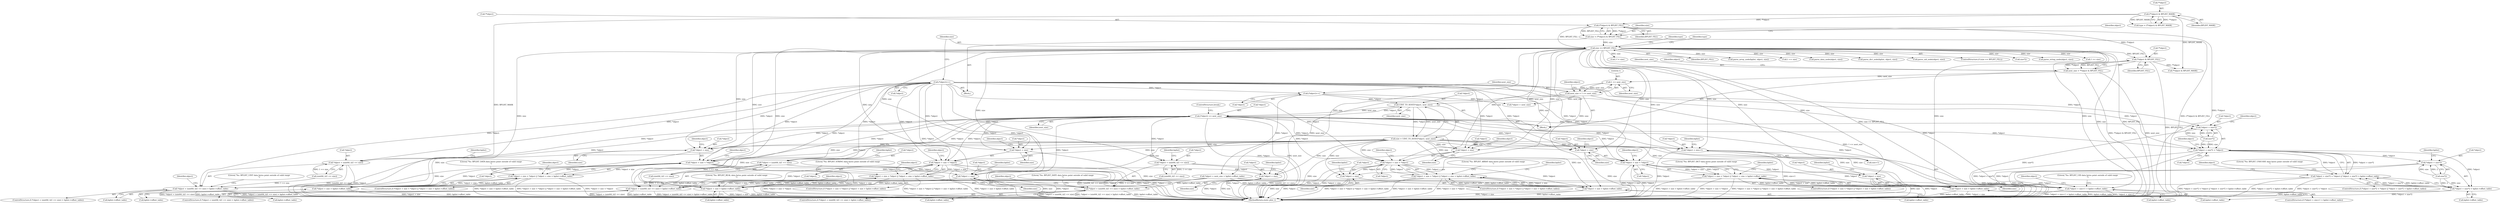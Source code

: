 digraph "0_libplist_32ee5213fe64f1e10ec76c1ee861ee6f233120dd@pointer" {
"1000208" [label="(Call,(*object) += next_size)"];
"1000204" [label="(Call,UINT_TO_HOST(*object, next_size))"];
"1000178" [label="(Call,(*object)++)"];
"1000131" [label="(Call,(*object)++)"];
"1000181" [label="(Call,next_size = 1 << next_size)"];
"1000183" [label="(Call,1 << next_size)"];
"1000150" [label="(Call,next_size = **object & BPLIST_FILL)"];
"1000152" [label="(Call,**object & BPLIST_FILL)"];
"1000126" [label="(Call,(**object) & BPLIST_FILL)"];
"1000119" [label="(Call,(**object) & BPLIST_MASK)"];
"1000135" [label="(Call,size == BPLIST_FILL)"];
"1000124" [label="(Call,size = (**object) & BPLIST_FILL)"];
"1000278" [label="(Call,*object + (uint64_t)(1 << size) > bplist->offset_table)"];
"1000279" [label="(Call,*object + (uint64_t)(1 << size))"];
"1000302" [label="(Call,*object + (uint64_t)(1 << size) > bplist->offset_table)"];
"1000303" [label="(Call,*object + (uint64_t)(1 << size))"];
"1000336" [label="(Call,*object + (uint64_t)(1 << size) > bplist->offset_table)"];
"1000337" [label="(Call,*object + (uint64_t)(1 << size))"];
"1000361" [label="(Call,*object + size < *object)"];
"1000360" [label="(Call,*object + size < *object || *object + size > bplist->offset_table)"];
"1000368" [label="(Call,*object + size > bplist->offset_table)"];
"1000369" [label="(Call,*object + size)"];
"1000362" [label="(Call,*object + size)"];
"1000389" [label="(Call,*object + size < *object)"];
"1000388" [label="(Call,*object + size < *object || *object + size > bplist->offset_table)"];
"1000396" [label="(Call,*object + size > bplist->offset_table)"];
"1000397" [label="(Call,*object + size)"];
"1000390" [label="(Call,*object + size)"];
"1000429" [label="(Call,*object + size*2 < *object)"];
"1000428" [label="(Call,*object + size*2 < *object || *object + size*2 > bplist->offset_table)"];
"1000438" [label="(Call,*object + size*2 > bplist->offset_table)"];
"1000439" [label="(Call,*object + size*2)"];
"1000430" [label="(Call,*object + size*2)"];
"1000462" [label="(Call,*object + size < *object)"];
"1000461" [label="(Call,*object + size < *object || *object + size > bplist->offset_table)"];
"1000469" [label="(Call,*object + size > bplist->offset_table)"];
"1000470" [label="(Call,*object + size)"];
"1000463" [label="(Call,*object + size)"];
"1000490" [label="(Call,*object + size+1 > bplist->offset_table)"];
"1000491" [label="(Call,*object + size+1)"];
"1000513" [label="(Call,*object + size < *object)"];
"1000512" [label="(Call,*object + size < *object || *object + size > bplist->offset_table)"];
"1000520" [label="(Call,*object + size > bplist->offset_table)"];
"1000521" [label="(Call,*object + size)"];
"1000514" [label="(Call,*object + size)"];
"1000292" [label="(Literal,\"%s: BPLIST_UINT data bytes point outside of valid range\n\")"];
"1000182" [label="(Identifier,next_size)"];
"1000326" [label="(Call,3 != size)"];
"1000467" [label="(Call,*object)"];
"1000445" [label="(Call,bplist->offset_table)"];
"1000464" [label="(Call,*object)"];
"1000462" [label="(Call,*object + size < *object)"];
"1000311" [label="(Call,bplist->offset_table)"];
"1000362" [label="(Call,*object + size)"];
"1000151" [label="(Identifier,next_size)"];
"1000522" [label="(Call,*object)"];
"1000212" [label="(ControlStructure,break;)"];
"1000137" [label="(Identifier,BPLIST_FILL)"];
"1000530" [label="(Literal,\"%s: BPLIST_DICT data bytes point outside of valid range\n\")"];
"1000373" [label="(Call,bplist->offset_table)"];
"1000301" [label="(ControlStructure,if (*object + (uint64_t)(1 << size) > bplist->offset_table))"];
"1000498" [label="(Identifier,bplist)"];
"1000117" [label="(Call,type = (**object) & BPLIST_MASK)"];
"1000277" [label="(ControlStructure,if (*object + (uint64_t)(1 << size) > bplist->offset_table))"];
"1000156" [label="(Identifier,BPLIST_FILL)"];
"1000468" [label="(Identifier,object)"];
"1000479" [label="(Literal,\"%s: BPLIST_ARRAY data bytes point outside of valid range\n\")"];
"1000494" [label="(Call,size+1)"];
"1000390" [label="(Call,*object + size)"];
"1000548" [label="(MethodReturn,static plist_t)"];
"1000346" [label="(Identifier,bplist)"];
"1000460" [label="(ControlStructure,if (*object + size < *object || *object + size > bplist->offset_table))"];
"1000211" [label="(Identifier,next_size)"];
"1000124" [label="(Call,size = (**object) & BPLIST_FILL)"];
"1000441" [label="(Identifier,object)"];
"1000178" [label="(Call,(*object)++)"];
"1000402" [label="(Identifier,bplist)"];
"1000511" [label="(ControlStructure,if (*object + size < *object || *object + size > bplist->offset_table))"];
"1000461" [label="(Call,*object + size < *object || *object + size > bplist->offset_table)"];
"1000162" [label="(Identifier,object)"];
"1000304" [label="(Call,*object)"];
"1000470" [label="(Call,*object + size)"];
"1000514" [label="(Call,*object + size)"];
"1000179" [label="(Call,*object)"];
"1000306" [label="(Call,(uint64_t)(1 << size))"];
"1000463" [label="(Call,*object + size)"];
"1000132" [label="(Call,*object)"];
"1000209" [label="(Call,*object)"];
"1000356" [label="(Identifier,object)"];
"1000431" [label="(Call,*object)"];
"1000484" [label="(Call,parse_array_node(bplist, object, size))"];
"1000395" [label="(Identifier,object)"];
"1000123" [label="(Identifier,BPLIST_MASK)"];
"1000456" [label="(Identifier,object)"];
"1000512" [label="(Call,*object + size < *object || *object + size > bplist->offset_table)"];
"1000126" [label="(Call,(**object) & BPLIST_FILL)"];
"1000287" [label="(Call,bplist->offset_table)"];
"1000401" [label="(Call,bplist->offset_table)"];
"1000473" [label="(Identifier,size)"];
"1000335" [label="(ControlStructure,if (*object + (uint64_t)(1 << size) > bplist->offset_table))"];
"1000367" [label="(Identifier,object)"];
"1000446" [label="(Identifier,bplist)"];
"1000371" [label="(Identifier,object)"];
"1000513" [label="(Call,*object + size < *object)"];
"1000398" [label="(Call,*object)"];
"1000205" [label="(Call,*object)"];
"1000520" [label="(Call,*object + size > bplist->offset_table)"];
"1000120" [label="(Call,**object)"];
"1000340" [label="(Call,(uint64_t)(1 << size))"];
"1000406" [label="(Literal,\"%s: BPLIST_STRING data bytes point outside of valid range\n\")"];
"1000119" [label="(Call,(**object) & BPLIST_MASK)"];
"1000136" [label="(Identifier,size)"];
"1000216" [label="(Identifier,type)"];
"1000308" [label="(Call,1 << size)"];
"1000492" [label="(Call,*object)"];
"1000489" [label="(ControlStructure,if (*object + size+1 > bplist->offset_table))"];
"1000433" [label="(Call,size*2)"];
"1000428" [label="(Call,*object + size*2 < *object || *object + size*2 > bplist->offset_table)"];
"1000400" [label="(Identifier,size)"];
"1000383" [label="(Call,parse_data_node(object, size))"];
"1000365" [label="(Identifier,size)"];
"1000438" [label="(Call,*object + size*2 > bplist->offset_table)"];
"1000288" [label="(Identifier,bplist)"];
"1000361" [label="(Call,*object + size < *object)"];
"1000378" [label="(Literal,\"%s: BPLIST_DATA data bytes point outside of valid range\n\")"];
"1000521" [label="(Call,*object + size)"];
"1000523" [label="(Identifier,object)"];
"1000436" [label="(Call,*object)"];
"1000279" [label="(Call,*object + (uint64_t)(1 << size))"];
"1000387" [label="(ControlStructure,if (*object + size < *object || *object + size > bplist->offset_table))"];
"1000497" [label="(Call,bplist->offset_table)"];
"1000370" [label="(Call,*object)"];
"1000437" [label="(Identifier,object)"];
"1000490" [label="(Call,*object + size+1 > bplist->offset_table)"];
"1000427" [label="(ControlStructure,if (*object + size*2 < *object || *object + size*2 > bplist->offset_table))"];
"1000491" [label="(Call,*object + size+1)"];
"1000345" [label="(Call,bplist->offset_table)"];
"1000475" [label="(Identifier,bplist)"];
"1000366" [label="(Call,*object)"];
"1000130" [label="(Identifier,BPLIST_FILL)"];
"1000360" [label="(Call,*object + size < *object || *object + size > bplist->offset_table)"];
"1000372" [label="(Identifier,size)"];
"1000517" [label="(Identifier,size)"];
"1000303" [label="(Call,*object + (uint64_t)(1 << size))"];
"1000204" [label="(Call,UINT_TO_HOST(*object, next_size))"];
"1000485" [label="(Identifier,bplist)"];
"1000535" [label="(Call,parse_dict_node(bplist, object, size))"];
"1000190" [label="(Identifier,object)"];
"1000359" [label="(ControlStructure,if (*object + size < *object || *object + size > bplist->offset_table))"];
"1000474" [label="(Call,bplist->offset_table)"];
"1000337" [label="(Call,*object + (uint64_t)(1 << size))"];
"1000536" [label="(Identifier,bplist)"];
"1000148" [label="(Block,)"];
"1000393" [label="(Identifier,size)"];
"1000183" [label="(Call,1 << next_size)"];
"1000153" [label="(Call,**object)"];
"1000133" [label="(Identifier,object)"];
"1000131" [label="(Call,(*object)++)"];
"1000127" [label="(Call,**object)"];
"1000103" [label="(Block,)"];
"1000282" [label="(Call,(uint64_t)(1 << size))"];
"1000338" [label="(Call,*object)"];
"1000507" [label="(Call,parse_uid_node(object, size))"];
"1000525" [label="(Call,bplist->offset_table)"];
"1000368" [label="(Call,*object + size > bplist->offset_table)"];
"1000134" [label="(ControlStructure,if (size == BPLIST_FILL))"];
"1000280" [label="(Call,*object)"];
"1000152" [label="(Call,**object & BPLIST_FILL)"];
"1000524" [label="(Identifier,size)"];
"1000417" [label="(Call,size*2)"];
"1000150" [label="(Call,next_size = **object & BPLIST_FILL)"];
"1000336" [label="(Call,*object + (uint64_t)(1 << size) > bplist->offset_table)"];
"1000394" [label="(Call,*object)"];
"1000208" [label="(Call,(*object) += next_size)"];
"1000389" [label="(Call,*object + size < *object)"];
"1000384" [label="(Identifier,object)"];
"1000515" [label="(Call,*object)"];
"1000519" [label="(Identifier,object)"];
"1000369" [label="(Call,*object + size)"];
"1000278" [label="(Call,*object + (uint64_t)(1 << size) > bplist->offset_table)"];
"1000439" [label="(Call,*object + size*2)"];
"1000388" [label="(Call,*object + size < *object || *object + size > bplist->offset_table)"];
"1000188" [label="(Call,*object + next_size)"];
"1000374" [label="(Identifier,bplist)"];
"1000316" [label="(Literal,\"%s: BPLIST_REAL data bytes point outside of valid range\n\")"];
"1000526" [label="(Identifier,bplist)"];
"1000411" [label="(Call,parse_string_node(object, size))"];
"1000284" [label="(Call,1 << size)"];
"1000518" [label="(Call,*object)"];
"1000502" [label="(Literal,\"%s: BPLIST_UID data bytes point outside of valid range\n\")"];
"1000140" [label="(Identifier,type)"];
"1000466" [label="(Identifier,size)"];
"1000471" [label="(Call,*object)"];
"1000184" [label="(Literal,1)"];
"1000135" [label="(Call,size == BPLIST_FILL)"];
"1000298" [label="(Identifier,object)"];
"1000312" [label="(Identifier,bplist)"];
"1000391" [label="(Call,*object)"];
"1000396" [label="(Call,*object + size > bplist->offset_table)"];
"1000207" [label="(Identifier,next_size)"];
"1000472" [label="(Identifier,object)"];
"1000159" [label="(Call,**object & BPLIST_MASK)"];
"1000187" [label="(Call,*object + next_size > bplist->offset_table)"];
"1000125" [label="(Identifier,size)"];
"1000508" [label="(Identifier,object)"];
"1000429" [label="(Call,*object + size*2 < *object)"];
"1000322" [label="(Identifier,object)"];
"1000397" [label="(Call,*object + size)"];
"1000202" [label="(Call,size = UINT_TO_HOST(*object, next_size))"];
"1000350" [label="(Literal,\"%s: BPLIST_DATE data bytes point outside of valid range\n\")"];
"1000399" [label="(Identifier,object)"];
"1000450" [label="(Literal,\"%s: BPLIST_UNICODE data bytes point outside of valid range\n\")"];
"1000430" [label="(Call,*object + size*2)"];
"1000412" [label="(Identifier,object)"];
"1000469" [label="(Call,*object + size > bplist->offset_table)"];
"1000440" [label="(Call,*object)"];
"1000442" [label="(Call,size*2)"];
"1000185" [label="(Identifier,next_size)"];
"1000363" [label="(Call,*object)"];
"1000302" [label="(Call,*object + (uint64_t)(1 << size) > bplist->offset_table)"];
"1000181" [label="(Call,next_size = 1 << next_size)"];
"1000208" -> "1000148"  [label="AST: "];
"1000208" -> "1000211"  [label="CFG: "];
"1000209" -> "1000208"  [label="AST: "];
"1000211" -> "1000208"  [label="AST: "];
"1000212" -> "1000208"  [label="CFG: "];
"1000208" -> "1000548"  [label="DDG: *object"];
"1000208" -> "1000548"  [label="DDG: next_size"];
"1000204" -> "1000208"  [label="DDG: next_size"];
"1000204" -> "1000208"  [label="DDG: *object"];
"1000208" -> "1000278"  [label="DDG: *object"];
"1000208" -> "1000279"  [label="DDG: *object"];
"1000208" -> "1000302"  [label="DDG: *object"];
"1000208" -> "1000303"  [label="DDG: *object"];
"1000208" -> "1000336"  [label="DDG: *object"];
"1000208" -> "1000337"  [label="DDG: *object"];
"1000208" -> "1000361"  [label="DDG: *object"];
"1000208" -> "1000362"  [label="DDG: *object"];
"1000208" -> "1000389"  [label="DDG: *object"];
"1000208" -> "1000390"  [label="DDG: *object"];
"1000208" -> "1000429"  [label="DDG: *object"];
"1000208" -> "1000430"  [label="DDG: *object"];
"1000208" -> "1000462"  [label="DDG: *object"];
"1000208" -> "1000463"  [label="DDG: *object"];
"1000208" -> "1000490"  [label="DDG: *object"];
"1000208" -> "1000491"  [label="DDG: *object"];
"1000208" -> "1000513"  [label="DDG: *object"];
"1000208" -> "1000514"  [label="DDG: *object"];
"1000204" -> "1000202"  [label="AST: "];
"1000204" -> "1000207"  [label="CFG: "];
"1000205" -> "1000204"  [label="AST: "];
"1000207" -> "1000204"  [label="AST: "];
"1000202" -> "1000204"  [label="CFG: "];
"1000204" -> "1000202"  [label="DDG: *object"];
"1000204" -> "1000202"  [label="DDG: next_size"];
"1000178" -> "1000204"  [label="DDG: *object"];
"1000181" -> "1000204"  [label="DDG: next_size"];
"1000178" -> "1000148"  [label="AST: "];
"1000178" -> "1000179"  [label="CFG: "];
"1000179" -> "1000178"  [label="AST: "];
"1000182" -> "1000178"  [label="CFG: "];
"1000131" -> "1000178"  [label="DDG: *object"];
"1000178" -> "1000187"  [label="DDG: *object"];
"1000178" -> "1000188"  [label="DDG: *object"];
"1000131" -> "1000103"  [label="AST: "];
"1000131" -> "1000132"  [label="CFG: "];
"1000132" -> "1000131"  [label="AST: "];
"1000136" -> "1000131"  [label="CFG: "];
"1000131" -> "1000548"  [label="DDG: *object"];
"1000131" -> "1000278"  [label="DDG: *object"];
"1000131" -> "1000279"  [label="DDG: *object"];
"1000131" -> "1000302"  [label="DDG: *object"];
"1000131" -> "1000303"  [label="DDG: *object"];
"1000131" -> "1000336"  [label="DDG: *object"];
"1000131" -> "1000337"  [label="DDG: *object"];
"1000131" -> "1000361"  [label="DDG: *object"];
"1000131" -> "1000362"  [label="DDG: *object"];
"1000131" -> "1000389"  [label="DDG: *object"];
"1000131" -> "1000390"  [label="DDG: *object"];
"1000131" -> "1000429"  [label="DDG: *object"];
"1000131" -> "1000430"  [label="DDG: *object"];
"1000131" -> "1000462"  [label="DDG: *object"];
"1000131" -> "1000463"  [label="DDG: *object"];
"1000131" -> "1000490"  [label="DDG: *object"];
"1000131" -> "1000491"  [label="DDG: *object"];
"1000131" -> "1000513"  [label="DDG: *object"];
"1000131" -> "1000514"  [label="DDG: *object"];
"1000181" -> "1000148"  [label="AST: "];
"1000181" -> "1000183"  [label="CFG: "];
"1000182" -> "1000181"  [label="AST: "];
"1000183" -> "1000181"  [label="AST: "];
"1000190" -> "1000181"  [label="CFG: "];
"1000181" -> "1000548"  [label="DDG: 1 << next_size"];
"1000183" -> "1000181"  [label="DDG: 1"];
"1000183" -> "1000181"  [label="DDG: next_size"];
"1000181" -> "1000187"  [label="DDG: next_size"];
"1000181" -> "1000188"  [label="DDG: next_size"];
"1000183" -> "1000185"  [label="CFG: "];
"1000184" -> "1000183"  [label="AST: "];
"1000185" -> "1000183"  [label="AST: "];
"1000150" -> "1000183"  [label="DDG: next_size"];
"1000150" -> "1000148"  [label="AST: "];
"1000150" -> "1000152"  [label="CFG: "];
"1000151" -> "1000150"  [label="AST: "];
"1000152" -> "1000150"  [label="AST: "];
"1000162" -> "1000150"  [label="CFG: "];
"1000150" -> "1000548"  [label="DDG: next_size"];
"1000150" -> "1000548"  [label="DDG: **object & BPLIST_FILL"];
"1000152" -> "1000150"  [label="DDG: **object"];
"1000152" -> "1000150"  [label="DDG: BPLIST_FILL"];
"1000152" -> "1000156"  [label="CFG: "];
"1000153" -> "1000152"  [label="AST: "];
"1000156" -> "1000152"  [label="AST: "];
"1000152" -> "1000548"  [label="DDG: BPLIST_FILL"];
"1000126" -> "1000152"  [label="DDG: **object"];
"1000135" -> "1000152"  [label="DDG: BPLIST_FILL"];
"1000152" -> "1000159"  [label="DDG: **object"];
"1000126" -> "1000124"  [label="AST: "];
"1000126" -> "1000130"  [label="CFG: "];
"1000127" -> "1000126"  [label="AST: "];
"1000130" -> "1000126"  [label="AST: "];
"1000124" -> "1000126"  [label="CFG: "];
"1000126" -> "1000548"  [label="DDG: **object"];
"1000126" -> "1000124"  [label="DDG: **object"];
"1000126" -> "1000124"  [label="DDG: BPLIST_FILL"];
"1000119" -> "1000126"  [label="DDG: **object"];
"1000126" -> "1000135"  [label="DDG: BPLIST_FILL"];
"1000119" -> "1000117"  [label="AST: "];
"1000119" -> "1000123"  [label="CFG: "];
"1000120" -> "1000119"  [label="AST: "];
"1000123" -> "1000119"  [label="AST: "];
"1000117" -> "1000119"  [label="CFG: "];
"1000119" -> "1000548"  [label="DDG: BPLIST_MASK"];
"1000119" -> "1000117"  [label="DDG: **object"];
"1000119" -> "1000117"  [label="DDG: BPLIST_MASK"];
"1000119" -> "1000159"  [label="DDG: BPLIST_MASK"];
"1000135" -> "1000134"  [label="AST: "];
"1000135" -> "1000137"  [label="CFG: "];
"1000136" -> "1000135"  [label="AST: "];
"1000137" -> "1000135"  [label="AST: "];
"1000140" -> "1000135"  [label="CFG: "];
"1000216" -> "1000135"  [label="CFG: "];
"1000135" -> "1000548"  [label="DDG: size == BPLIST_FILL"];
"1000135" -> "1000548"  [label="DDG: size"];
"1000135" -> "1000548"  [label="DDG: BPLIST_FILL"];
"1000124" -> "1000135"  [label="DDG: size"];
"1000135" -> "1000284"  [label="DDG: size"];
"1000135" -> "1000308"  [label="DDG: size"];
"1000135" -> "1000326"  [label="DDG: size"];
"1000135" -> "1000361"  [label="DDG: size"];
"1000135" -> "1000362"  [label="DDG: size"];
"1000135" -> "1000368"  [label="DDG: size"];
"1000135" -> "1000369"  [label="DDG: size"];
"1000135" -> "1000383"  [label="DDG: size"];
"1000135" -> "1000389"  [label="DDG: size"];
"1000135" -> "1000390"  [label="DDG: size"];
"1000135" -> "1000396"  [label="DDG: size"];
"1000135" -> "1000397"  [label="DDG: size"];
"1000135" -> "1000411"  [label="DDG: size"];
"1000135" -> "1000417"  [label="DDG: size"];
"1000135" -> "1000462"  [label="DDG: size"];
"1000135" -> "1000463"  [label="DDG: size"];
"1000135" -> "1000469"  [label="DDG: size"];
"1000135" -> "1000470"  [label="DDG: size"];
"1000135" -> "1000484"  [label="DDG: size"];
"1000135" -> "1000490"  [label="DDG: size"];
"1000135" -> "1000491"  [label="DDG: size"];
"1000135" -> "1000494"  [label="DDG: size"];
"1000135" -> "1000507"  [label="DDG: size"];
"1000135" -> "1000513"  [label="DDG: size"];
"1000135" -> "1000514"  [label="DDG: size"];
"1000135" -> "1000520"  [label="DDG: size"];
"1000135" -> "1000521"  [label="DDG: size"];
"1000135" -> "1000535"  [label="DDG: size"];
"1000124" -> "1000103"  [label="AST: "];
"1000125" -> "1000124"  [label="AST: "];
"1000133" -> "1000124"  [label="CFG: "];
"1000124" -> "1000548"  [label="DDG: (**object) & BPLIST_FILL"];
"1000278" -> "1000277"  [label="AST: "];
"1000278" -> "1000287"  [label="CFG: "];
"1000279" -> "1000278"  [label="AST: "];
"1000287" -> "1000278"  [label="AST: "];
"1000292" -> "1000278"  [label="CFG: "];
"1000298" -> "1000278"  [label="CFG: "];
"1000278" -> "1000548"  [label="DDG: bplist->offset_table"];
"1000278" -> "1000548"  [label="DDG: *object + (uint64_t)(1 << size) > bplist->offset_table"];
"1000278" -> "1000548"  [label="DDG: *object + (uint64_t)(1 << size)"];
"1000282" -> "1000278"  [label="DDG: 1 << size"];
"1000187" -> "1000278"  [label="DDG: bplist->offset_table"];
"1000279" -> "1000282"  [label="CFG: "];
"1000280" -> "1000279"  [label="AST: "];
"1000282" -> "1000279"  [label="AST: "];
"1000288" -> "1000279"  [label="CFG: "];
"1000279" -> "1000548"  [label="DDG: (uint64_t)(1 << size)"];
"1000279" -> "1000548"  [label="DDG: *object"];
"1000282" -> "1000279"  [label="DDG: 1 << size"];
"1000302" -> "1000301"  [label="AST: "];
"1000302" -> "1000311"  [label="CFG: "];
"1000303" -> "1000302"  [label="AST: "];
"1000311" -> "1000302"  [label="AST: "];
"1000316" -> "1000302"  [label="CFG: "];
"1000322" -> "1000302"  [label="CFG: "];
"1000302" -> "1000548"  [label="DDG: *object + (uint64_t)(1 << size)"];
"1000302" -> "1000548"  [label="DDG: bplist->offset_table"];
"1000302" -> "1000548"  [label="DDG: *object + (uint64_t)(1 << size) > bplist->offset_table"];
"1000306" -> "1000302"  [label="DDG: 1 << size"];
"1000187" -> "1000302"  [label="DDG: bplist->offset_table"];
"1000303" -> "1000306"  [label="CFG: "];
"1000304" -> "1000303"  [label="AST: "];
"1000306" -> "1000303"  [label="AST: "];
"1000312" -> "1000303"  [label="CFG: "];
"1000303" -> "1000548"  [label="DDG: *object"];
"1000303" -> "1000548"  [label="DDG: (uint64_t)(1 << size)"];
"1000306" -> "1000303"  [label="DDG: 1 << size"];
"1000336" -> "1000335"  [label="AST: "];
"1000336" -> "1000345"  [label="CFG: "];
"1000337" -> "1000336"  [label="AST: "];
"1000345" -> "1000336"  [label="AST: "];
"1000350" -> "1000336"  [label="CFG: "];
"1000356" -> "1000336"  [label="CFG: "];
"1000336" -> "1000548"  [label="DDG: *object + (uint64_t)(1 << size) > bplist->offset_table"];
"1000336" -> "1000548"  [label="DDG: bplist->offset_table"];
"1000336" -> "1000548"  [label="DDG: *object + (uint64_t)(1 << size)"];
"1000340" -> "1000336"  [label="DDG: 1 << size"];
"1000187" -> "1000336"  [label="DDG: bplist->offset_table"];
"1000337" -> "1000340"  [label="CFG: "];
"1000338" -> "1000337"  [label="AST: "];
"1000340" -> "1000337"  [label="AST: "];
"1000346" -> "1000337"  [label="CFG: "];
"1000337" -> "1000548"  [label="DDG: *object"];
"1000337" -> "1000548"  [label="DDG: (uint64_t)(1 << size)"];
"1000340" -> "1000337"  [label="DDG: 1 << size"];
"1000361" -> "1000360"  [label="AST: "];
"1000361" -> "1000366"  [label="CFG: "];
"1000362" -> "1000361"  [label="AST: "];
"1000366" -> "1000361"  [label="AST: "];
"1000371" -> "1000361"  [label="CFG: "];
"1000360" -> "1000361"  [label="CFG: "];
"1000361" -> "1000548"  [label="DDG: *object"];
"1000361" -> "1000548"  [label="DDG: *object + size"];
"1000361" -> "1000360"  [label="DDG: *object + size"];
"1000361" -> "1000360"  [label="DDG: *object"];
"1000202" -> "1000361"  [label="DDG: size"];
"1000361" -> "1000368"  [label="DDG: *object"];
"1000361" -> "1000369"  [label="DDG: *object"];
"1000360" -> "1000359"  [label="AST: "];
"1000360" -> "1000368"  [label="CFG: "];
"1000368" -> "1000360"  [label="AST: "];
"1000378" -> "1000360"  [label="CFG: "];
"1000384" -> "1000360"  [label="CFG: "];
"1000360" -> "1000548"  [label="DDG: *object + size < *object"];
"1000360" -> "1000548"  [label="DDG: *object + size > bplist->offset_table"];
"1000360" -> "1000548"  [label="DDG: *object + size < *object || *object + size > bplist->offset_table"];
"1000368" -> "1000360"  [label="DDG: *object + size"];
"1000368" -> "1000360"  [label="DDG: bplist->offset_table"];
"1000368" -> "1000373"  [label="CFG: "];
"1000369" -> "1000368"  [label="AST: "];
"1000373" -> "1000368"  [label="AST: "];
"1000368" -> "1000548"  [label="DDG: *object + size"];
"1000368" -> "1000548"  [label="DDG: bplist->offset_table"];
"1000202" -> "1000368"  [label="DDG: size"];
"1000187" -> "1000368"  [label="DDG: bplist->offset_table"];
"1000369" -> "1000372"  [label="CFG: "];
"1000370" -> "1000369"  [label="AST: "];
"1000372" -> "1000369"  [label="AST: "];
"1000374" -> "1000369"  [label="CFG: "];
"1000369" -> "1000548"  [label="DDG: *object"];
"1000369" -> "1000548"  [label="DDG: size"];
"1000202" -> "1000369"  [label="DDG: size"];
"1000362" -> "1000365"  [label="CFG: "];
"1000363" -> "1000362"  [label="AST: "];
"1000365" -> "1000362"  [label="AST: "];
"1000367" -> "1000362"  [label="CFG: "];
"1000362" -> "1000548"  [label="DDG: size"];
"1000202" -> "1000362"  [label="DDG: size"];
"1000389" -> "1000388"  [label="AST: "];
"1000389" -> "1000394"  [label="CFG: "];
"1000390" -> "1000389"  [label="AST: "];
"1000394" -> "1000389"  [label="AST: "];
"1000399" -> "1000389"  [label="CFG: "];
"1000388" -> "1000389"  [label="CFG: "];
"1000389" -> "1000548"  [label="DDG: *object"];
"1000389" -> "1000548"  [label="DDG: *object + size"];
"1000389" -> "1000388"  [label="DDG: *object + size"];
"1000389" -> "1000388"  [label="DDG: *object"];
"1000202" -> "1000389"  [label="DDG: size"];
"1000389" -> "1000396"  [label="DDG: *object"];
"1000389" -> "1000397"  [label="DDG: *object"];
"1000388" -> "1000387"  [label="AST: "];
"1000388" -> "1000396"  [label="CFG: "];
"1000396" -> "1000388"  [label="AST: "];
"1000406" -> "1000388"  [label="CFG: "];
"1000412" -> "1000388"  [label="CFG: "];
"1000388" -> "1000548"  [label="DDG: *object + size > bplist->offset_table"];
"1000388" -> "1000548"  [label="DDG: *object + size < *object"];
"1000388" -> "1000548"  [label="DDG: *object + size < *object || *object + size > bplist->offset_table"];
"1000396" -> "1000388"  [label="DDG: *object + size"];
"1000396" -> "1000388"  [label="DDG: bplist->offset_table"];
"1000396" -> "1000401"  [label="CFG: "];
"1000397" -> "1000396"  [label="AST: "];
"1000401" -> "1000396"  [label="AST: "];
"1000396" -> "1000548"  [label="DDG: *object + size"];
"1000396" -> "1000548"  [label="DDG: bplist->offset_table"];
"1000202" -> "1000396"  [label="DDG: size"];
"1000187" -> "1000396"  [label="DDG: bplist->offset_table"];
"1000397" -> "1000400"  [label="CFG: "];
"1000398" -> "1000397"  [label="AST: "];
"1000400" -> "1000397"  [label="AST: "];
"1000402" -> "1000397"  [label="CFG: "];
"1000397" -> "1000548"  [label="DDG: *object"];
"1000397" -> "1000548"  [label="DDG: size"];
"1000202" -> "1000397"  [label="DDG: size"];
"1000390" -> "1000393"  [label="CFG: "];
"1000391" -> "1000390"  [label="AST: "];
"1000393" -> "1000390"  [label="AST: "];
"1000395" -> "1000390"  [label="CFG: "];
"1000390" -> "1000548"  [label="DDG: size"];
"1000202" -> "1000390"  [label="DDG: size"];
"1000429" -> "1000428"  [label="AST: "];
"1000429" -> "1000436"  [label="CFG: "];
"1000430" -> "1000429"  [label="AST: "];
"1000436" -> "1000429"  [label="AST: "];
"1000441" -> "1000429"  [label="CFG: "];
"1000428" -> "1000429"  [label="CFG: "];
"1000429" -> "1000548"  [label="DDG: *object"];
"1000429" -> "1000548"  [label="DDG: *object + size*2"];
"1000429" -> "1000428"  [label="DDG: *object + size*2"];
"1000429" -> "1000428"  [label="DDG: *object"];
"1000433" -> "1000429"  [label="DDG: size"];
"1000433" -> "1000429"  [label="DDG: 2"];
"1000429" -> "1000438"  [label="DDG: *object"];
"1000429" -> "1000439"  [label="DDG: *object"];
"1000428" -> "1000427"  [label="AST: "];
"1000428" -> "1000438"  [label="CFG: "];
"1000438" -> "1000428"  [label="AST: "];
"1000450" -> "1000428"  [label="CFG: "];
"1000456" -> "1000428"  [label="CFG: "];
"1000428" -> "1000548"  [label="DDG: *object + size*2 < *object || *object + size*2 > bplist->offset_table"];
"1000428" -> "1000548"  [label="DDG: *object + size*2 > bplist->offset_table"];
"1000428" -> "1000548"  [label="DDG: *object + size*2 < *object"];
"1000438" -> "1000428"  [label="DDG: *object + size*2"];
"1000438" -> "1000428"  [label="DDG: bplist->offset_table"];
"1000438" -> "1000445"  [label="CFG: "];
"1000439" -> "1000438"  [label="AST: "];
"1000445" -> "1000438"  [label="AST: "];
"1000438" -> "1000548"  [label="DDG: bplist->offset_table"];
"1000438" -> "1000548"  [label="DDG: *object + size*2"];
"1000442" -> "1000438"  [label="DDG: size"];
"1000442" -> "1000438"  [label="DDG: 2"];
"1000187" -> "1000438"  [label="DDG: bplist->offset_table"];
"1000439" -> "1000442"  [label="CFG: "];
"1000440" -> "1000439"  [label="AST: "];
"1000442" -> "1000439"  [label="AST: "];
"1000446" -> "1000439"  [label="CFG: "];
"1000439" -> "1000548"  [label="DDG: size*2"];
"1000439" -> "1000548"  [label="DDG: *object"];
"1000442" -> "1000439"  [label="DDG: size"];
"1000442" -> "1000439"  [label="DDG: 2"];
"1000430" -> "1000433"  [label="CFG: "];
"1000431" -> "1000430"  [label="AST: "];
"1000433" -> "1000430"  [label="AST: "];
"1000437" -> "1000430"  [label="CFG: "];
"1000430" -> "1000548"  [label="DDG: size*2"];
"1000433" -> "1000430"  [label="DDG: size"];
"1000433" -> "1000430"  [label="DDG: 2"];
"1000462" -> "1000461"  [label="AST: "];
"1000462" -> "1000467"  [label="CFG: "];
"1000463" -> "1000462"  [label="AST: "];
"1000467" -> "1000462"  [label="AST: "];
"1000472" -> "1000462"  [label="CFG: "];
"1000461" -> "1000462"  [label="CFG: "];
"1000462" -> "1000548"  [label="DDG: *object + size"];
"1000462" -> "1000548"  [label="DDG: *object"];
"1000462" -> "1000461"  [label="DDG: *object + size"];
"1000462" -> "1000461"  [label="DDG: *object"];
"1000202" -> "1000462"  [label="DDG: size"];
"1000462" -> "1000469"  [label="DDG: *object"];
"1000462" -> "1000470"  [label="DDG: *object"];
"1000461" -> "1000460"  [label="AST: "];
"1000461" -> "1000469"  [label="CFG: "];
"1000469" -> "1000461"  [label="AST: "];
"1000479" -> "1000461"  [label="CFG: "];
"1000485" -> "1000461"  [label="CFG: "];
"1000461" -> "1000548"  [label="DDG: *object + size < *object || *object + size > bplist->offset_table"];
"1000461" -> "1000548"  [label="DDG: *object + size > bplist->offset_table"];
"1000461" -> "1000548"  [label="DDG: *object + size < *object"];
"1000469" -> "1000461"  [label="DDG: *object + size"];
"1000469" -> "1000461"  [label="DDG: bplist->offset_table"];
"1000469" -> "1000474"  [label="CFG: "];
"1000470" -> "1000469"  [label="AST: "];
"1000474" -> "1000469"  [label="AST: "];
"1000469" -> "1000548"  [label="DDG: bplist->offset_table"];
"1000469" -> "1000548"  [label="DDG: *object + size"];
"1000202" -> "1000469"  [label="DDG: size"];
"1000187" -> "1000469"  [label="DDG: bplist->offset_table"];
"1000470" -> "1000473"  [label="CFG: "];
"1000471" -> "1000470"  [label="AST: "];
"1000473" -> "1000470"  [label="AST: "];
"1000475" -> "1000470"  [label="CFG: "];
"1000470" -> "1000548"  [label="DDG: size"];
"1000470" -> "1000548"  [label="DDG: *object"];
"1000202" -> "1000470"  [label="DDG: size"];
"1000463" -> "1000466"  [label="CFG: "];
"1000464" -> "1000463"  [label="AST: "];
"1000466" -> "1000463"  [label="AST: "];
"1000468" -> "1000463"  [label="CFG: "];
"1000463" -> "1000548"  [label="DDG: size"];
"1000202" -> "1000463"  [label="DDG: size"];
"1000490" -> "1000489"  [label="AST: "];
"1000490" -> "1000497"  [label="CFG: "];
"1000491" -> "1000490"  [label="AST: "];
"1000497" -> "1000490"  [label="AST: "];
"1000502" -> "1000490"  [label="CFG: "];
"1000508" -> "1000490"  [label="CFG: "];
"1000490" -> "1000548"  [label="DDG: bplist->offset_table"];
"1000490" -> "1000548"  [label="DDG: *object + size+1"];
"1000490" -> "1000548"  [label="DDG: *object + size+1 > bplist->offset_table"];
"1000202" -> "1000490"  [label="DDG: size"];
"1000187" -> "1000490"  [label="DDG: bplist->offset_table"];
"1000491" -> "1000494"  [label="CFG: "];
"1000492" -> "1000491"  [label="AST: "];
"1000494" -> "1000491"  [label="AST: "];
"1000498" -> "1000491"  [label="CFG: "];
"1000491" -> "1000548"  [label="DDG: size+1"];
"1000491" -> "1000548"  [label="DDG: *object"];
"1000202" -> "1000491"  [label="DDG: size"];
"1000513" -> "1000512"  [label="AST: "];
"1000513" -> "1000518"  [label="CFG: "];
"1000514" -> "1000513"  [label="AST: "];
"1000518" -> "1000513"  [label="AST: "];
"1000523" -> "1000513"  [label="CFG: "];
"1000512" -> "1000513"  [label="CFG: "];
"1000513" -> "1000548"  [label="DDG: *object + size"];
"1000513" -> "1000548"  [label="DDG: *object"];
"1000513" -> "1000512"  [label="DDG: *object + size"];
"1000513" -> "1000512"  [label="DDG: *object"];
"1000202" -> "1000513"  [label="DDG: size"];
"1000513" -> "1000520"  [label="DDG: *object"];
"1000513" -> "1000521"  [label="DDG: *object"];
"1000512" -> "1000511"  [label="AST: "];
"1000512" -> "1000520"  [label="CFG: "];
"1000520" -> "1000512"  [label="AST: "];
"1000530" -> "1000512"  [label="CFG: "];
"1000536" -> "1000512"  [label="CFG: "];
"1000512" -> "1000548"  [label="DDG: *object + size > bplist->offset_table"];
"1000512" -> "1000548"  [label="DDG: *object + size < *object"];
"1000512" -> "1000548"  [label="DDG: *object + size < *object || *object + size > bplist->offset_table"];
"1000520" -> "1000512"  [label="DDG: *object + size"];
"1000520" -> "1000512"  [label="DDG: bplist->offset_table"];
"1000520" -> "1000525"  [label="CFG: "];
"1000521" -> "1000520"  [label="AST: "];
"1000525" -> "1000520"  [label="AST: "];
"1000520" -> "1000548"  [label="DDG: bplist->offset_table"];
"1000520" -> "1000548"  [label="DDG: *object + size"];
"1000202" -> "1000520"  [label="DDG: size"];
"1000187" -> "1000520"  [label="DDG: bplist->offset_table"];
"1000521" -> "1000524"  [label="CFG: "];
"1000522" -> "1000521"  [label="AST: "];
"1000524" -> "1000521"  [label="AST: "];
"1000526" -> "1000521"  [label="CFG: "];
"1000521" -> "1000548"  [label="DDG: size"];
"1000521" -> "1000548"  [label="DDG: *object"];
"1000202" -> "1000521"  [label="DDG: size"];
"1000514" -> "1000517"  [label="CFG: "];
"1000515" -> "1000514"  [label="AST: "];
"1000517" -> "1000514"  [label="AST: "];
"1000519" -> "1000514"  [label="CFG: "];
"1000514" -> "1000548"  [label="DDG: size"];
"1000202" -> "1000514"  [label="DDG: size"];
}

